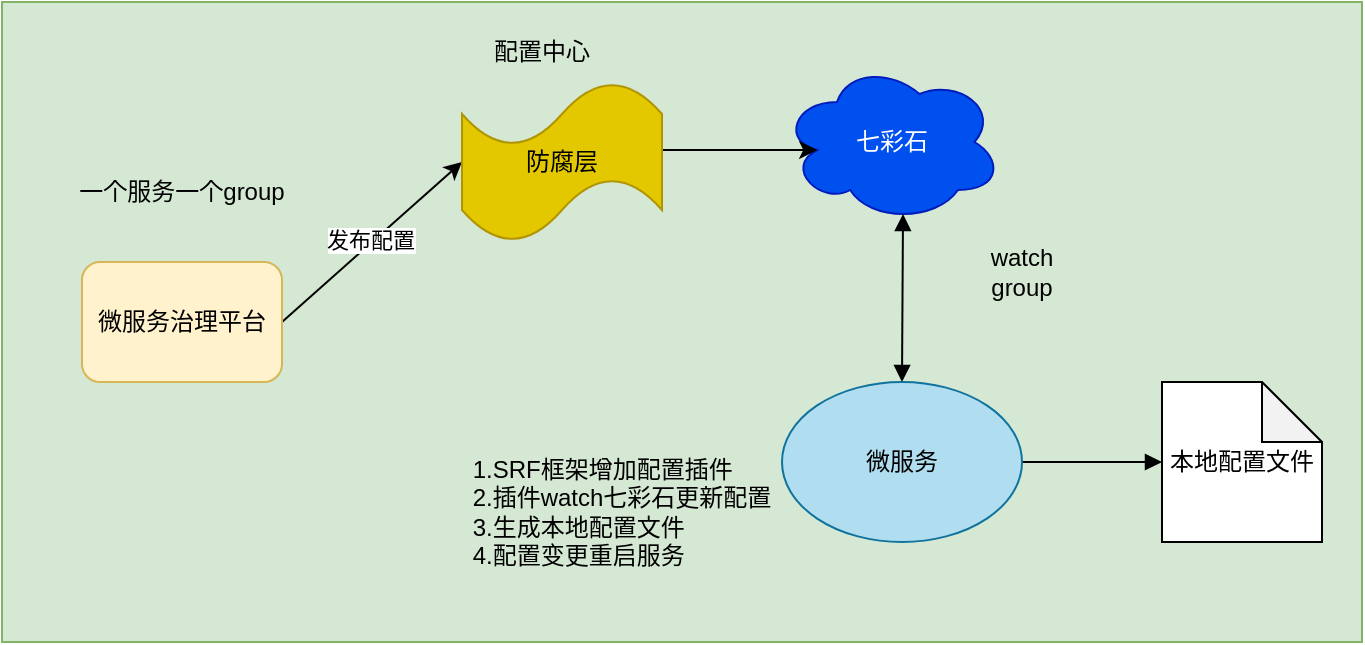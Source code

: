 <mxfile version="17.0.0" type="github">
  <diagram name="配置" id="5348f1db-0dfa-24cf-5d06-2057accb5106">
    <mxGraphModel dx="786" dy="514" grid="1" gridSize="10" guides="1" tooltips="1" connect="1" arrows="1" fold="1" page="1" pageScale="1.5" pageWidth="826" pageHeight="1169" background="#ffffff" math="0" shadow="0">
      <root>
        <mxCell id="0" style=";html=1;" />
        <mxCell id="1" style=";html=1;" parent="0" />
        <mxCell id="SYa5wNgZkBWIa_Jv352l-20" value="" style="rounded=0;whiteSpace=wrap;html=1;fillColor=#d5e8d4;strokeColor=#82b366;" parent="1" vertex="1">
          <mxGeometry x="90" y="10" width="680" height="320" as="geometry" />
        </mxCell>
        <mxCell id="SYa5wNgZkBWIa_Jv352l-13" style="edgeStyle=none;rounded=0;orthogonalLoop=1;jettySize=auto;html=1;exitX=1;exitY=0.5;exitDx=0;exitDy=0;entryX=0;entryY=0.5;entryDx=0;entryDy=0;entryPerimeter=0;" parent="1" source="SYa5wNgZkBWIa_Jv352l-8" target="SYa5wNgZkBWIa_Jv352l-11" edge="1">
          <mxGeometry relative="1" as="geometry" />
        </mxCell>
        <mxCell id="SYa5wNgZkBWIa_Jv352l-22" value="发布配置" style="edgeLabel;html=1;align=center;verticalAlign=middle;resizable=0;points=[];" parent="SYa5wNgZkBWIa_Jv352l-13" vertex="1" connectable="0">
          <mxGeometry y="1" relative="1" as="geometry">
            <mxPoint y="-1" as="offset" />
          </mxGeometry>
        </mxCell>
        <mxCell id="SYa5wNgZkBWIa_Jv352l-8" value="微服务治理平台" style="rounded=1;whiteSpace=wrap;html=1;fillColor=#fff2cc;strokeColor=#d6b656;" parent="1" vertex="1">
          <mxGeometry x="130" y="140" width="100" height="60" as="geometry" />
        </mxCell>
        <mxCell id="SYa5wNgZkBWIa_Jv352l-9" value="七彩石" style="ellipse;shape=cloud;whiteSpace=wrap;html=1;fillColor=#0050ef;fontColor=#ffffff;strokeColor=#001DBC;" parent="1" vertex="1">
          <mxGeometry x="480" y="40" width="110" height="80" as="geometry" />
        </mxCell>
        <mxCell id="SYa5wNgZkBWIa_Jv352l-14" style="edgeStyle=none;rounded=0;orthogonalLoop=1;jettySize=auto;html=1;entryX=0.16;entryY=0.55;entryDx=0;entryDy=0;entryPerimeter=0;" parent="1" target="SYa5wNgZkBWIa_Jv352l-9" edge="1">
          <mxGeometry relative="1" as="geometry">
            <mxPoint x="410" y="84" as="sourcePoint" />
          </mxGeometry>
        </mxCell>
        <mxCell id="SYa5wNgZkBWIa_Jv352l-11" value="防腐层" style="shape=tape;whiteSpace=wrap;html=1;fillColor=#e3c800;fontColor=#000000;strokeColor=#B09500;" parent="1" vertex="1">
          <mxGeometry x="320" y="50" width="100" height="80" as="geometry" />
        </mxCell>
        <mxCell id="SYa5wNgZkBWIa_Jv352l-12" style="edgeStyle=none;rounded=0;orthogonalLoop=1;jettySize=auto;html=1;exitX=0.5;exitY=0;exitDx=0;exitDy=0;" parent="1" source="SYa5wNgZkBWIa_Jv352l-8" target="SYa5wNgZkBWIa_Jv352l-8" edge="1">
          <mxGeometry relative="1" as="geometry" />
        </mxCell>
        <mxCell id="SYa5wNgZkBWIa_Jv352l-16" style="edgeStyle=none;rounded=0;orthogonalLoop=1;jettySize=auto;html=1;exitX=0.5;exitY=0;exitDx=0;exitDy=0;entryX=0.55;entryY=0.95;entryDx=0;entryDy=0;entryPerimeter=0;endArrow=block;endFill=1;startArrow=block;startFill=1;" parent="1" source="SYa5wNgZkBWIa_Jv352l-15" target="SYa5wNgZkBWIa_Jv352l-9" edge="1">
          <mxGeometry relative="1" as="geometry" />
        </mxCell>
        <mxCell id="SYa5wNgZkBWIa_Jv352l-19" style="edgeStyle=none;rounded=0;orthogonalLoop=1;jettySize=auto;html=1;exitX=1;exitY=0.5;exitDx=0;exitDy=0;startArrow=none;startFill=0;endArrow=block;endFill=1;" parent="1" source="SYa5wNgZkBWIa_Jv352l-15" target="SYa5wNgZkBWIa_Jv352l-17" edge="1">
          <mxGeometry relative="1" as="geometry" />
        </mxCell>
        <mxCell id="SYa5wNgZkBWIa_Jv352l-15" value="微服务" style="ellipse;whiteSpace=wrap;html=1;fillColor=#b1ddf0;strokeColor=#10739e;" parent="1" vertex="1">
          <mxGeometry x="480" y="200" width="120" height="80" as="geometry" />
        </mxCell>
        <mxCell id="SYa5wNgZkBWIa_Jv352l-17" value="本地配置文件" style="shape=note;whiteSpace=wrap;html=1;backgroundOutline=1;darkOpacity=0.05;" parent="1" vertex="1">
          <mxGeometry x="670" y="200" width="80" height="80" as="geometry" />
        </mxCell>
        <mxCell id="SYa5wNgZkBWIa_Jv352l-23" value="一个服务一个group" style="text;html=1;strokeColor=none;fillColor=none;align=center;verticalAlign=middle;whiteSpace=wrap;rounded=0;" parent="1" vertex="1">
          <mxGeometry x="115" y="90" width="130" height="30" as="geometry" />
        </mxCell>
        <mxCell id="SYa5wNgZkBWIa_Jv352l-24" value="watch group" style="text;html=1;strokeColor=none;fillColor=none;align=center;verticalAlign=middle;whiteSpace=wrap;rounded=0;" parent="1" vertex="1">
          <mxGeometry x="570" y="130" width="60" height="30" as="geometry" />
        </mxCell>
        <mxCell id="SYa5wNgZkBWIa_Jv352l-26" value="&lt;div style=&quot;text-align: left&quot;&gt;&lt;span&gt;1.SRF框架增加配置插件&lt;/span&gt;&lt;/div&gt;&lt;div style=&quot;text-align: left&quot;&gt;&lt;span&gt;2.插件watch七彩石更新配置&lt;/span&gt;&lt;/div&gt;&lt;div style=&quot;text-align: left&quot;&gt;&lt;span&gt;3.生成本地配置文件&lt;/span&gt;&lt;/div&gt;&lt;div style=&quot;text-align: left&quot;&gt;&lt;span&gt;4.配置变更重启服务&lt;/span&gt;&lt;/div&gt;" style="text;html=1;strokeColor=none;fillColor=none;align=center;verticalAlign=middle;whiteSpace=wrap;rounded=0;" parent="1" vertex="1">
          <mxGeometry x="320" y="230" width="160" height="70" as="geometry" />
        </mxCell>
        <mxCell id="SYa5wNgZkBWIa_Jv352l-28" value="配置中心" style="text;html=1;strokeColor=none;fillColor=none;align=center;verticalAlign=middle;whiteSpace=wrap;rounded=0;" parent="1" vertex="1">
          <mxGeometry x="330" y="20" width="60" height="30" as="geometry" />
        </mxCell>
      </root>
    </mxGraphModel>
  </diagram>
</mxfile>
